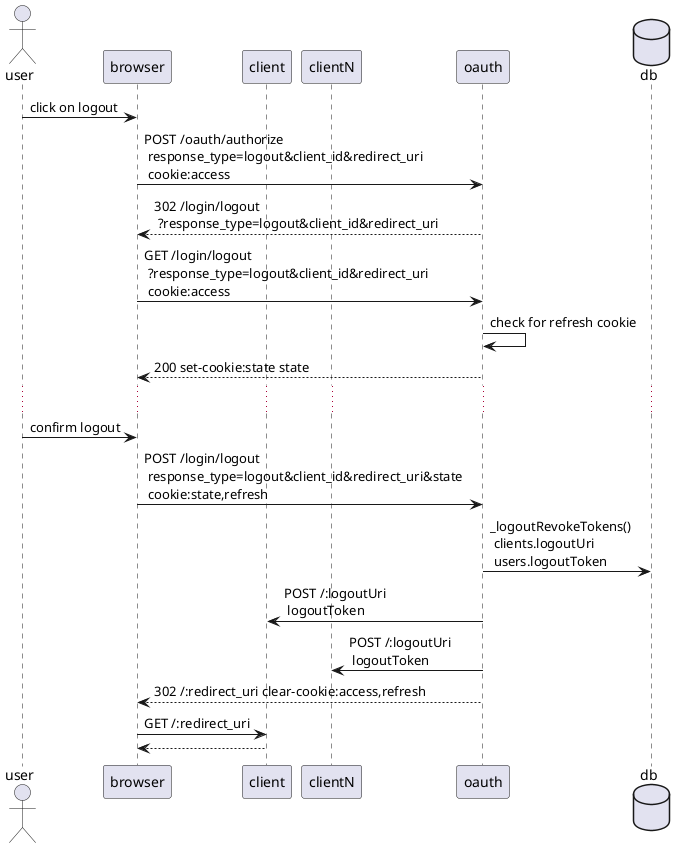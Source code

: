@startuml

actor user
participant browser
participant client
participant clientN
participant oauth as oaus
database db

user -> browser : click on logout
browser -> oaus : POST /oauth/authorize\n response_type=logout&client_id&redirect_uri \n cookie:access
browser <-- oaus : 302 /login/logout\n ?response_type=logout&client_id&redirect_uri

browser -> oaus : GET /login/logout\n ?response_type=logout&client_id&redirect_uri \n cookie:access
oaus -> oaus : check for refresh cookie
browser <-- oaus : 200 set-cookie:state state

...

user -> browser : confirm logout
browser -> oaus : POST /login/logout\n response_type=logout&client_id&redirect_uri&state \n cookie:state,refresh
oaus -> db : _logoutRevokeTokens() \n clients.logoutUri \n users.logoutToken
oaus -> client : POST /:logoutUri \n logoutToken
oaus -> clientN : POST /:logoutUri \n logoutToken
browser <-- oaus : 302 /:redirect_uri clear-cookie:access,refresh

browser -> client : GET /:redirect_uri
browser <-- client

@enduml